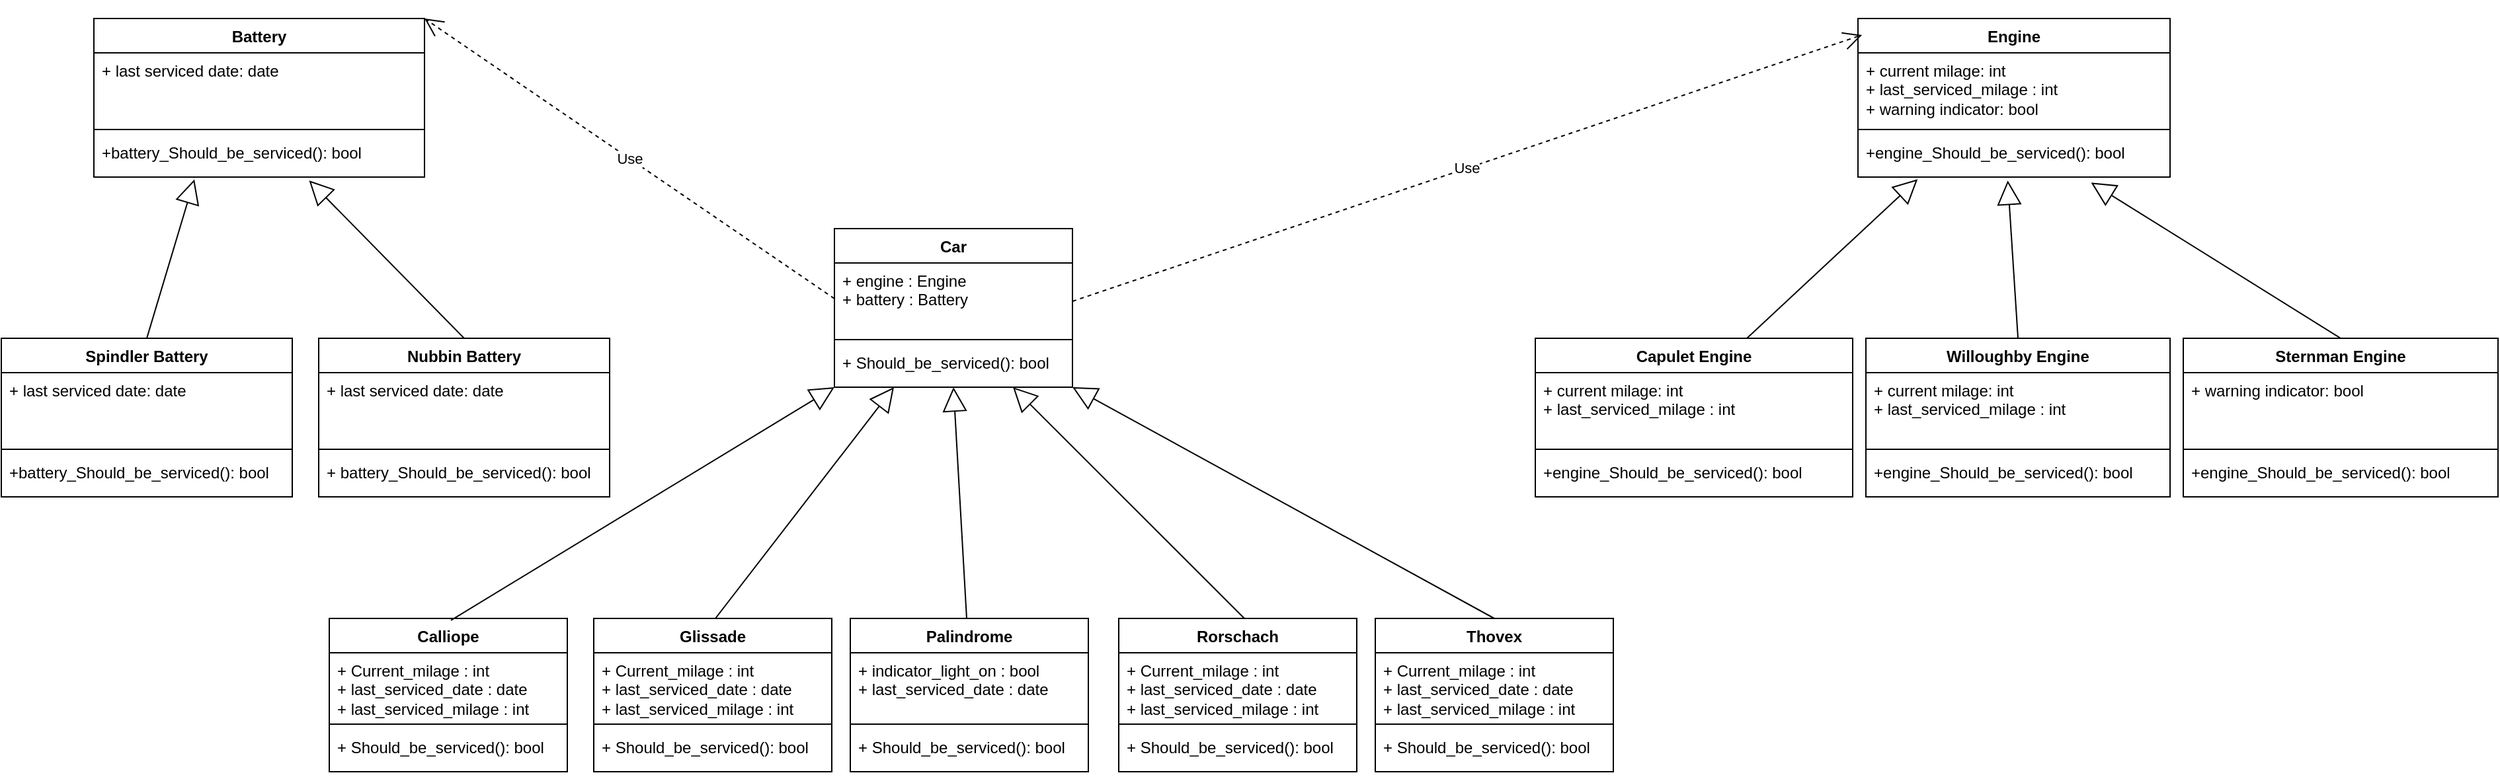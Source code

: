 <mxfile version="21.1.8" type="github">
  <diagram id="C5RBs43oDa-KdzZeNtuy" name="Page-1">
    <mxGraphModel dx="1735" dy="1105" grid="1" gridSize="10" guides="1" tooltips="1" connect="1" arrows="1" fold="1" page="1" pageScale="1" pageWidth="827" pageHeight="1169" math="0" shadow="0">
      <root>
        <mxCell id="WIyWlLk6GJQsqaUBKTNV-0" />
        <mxCell id="WIyWlLk6GJQsqaUBKTNV-1" parent="WIyWlLk6GJQsqaUBKTNV-0" />
        <mxCell id="P4AkVwjmFSuEI7K6igAC-5" value="Engine" style="swimlane;fontStyle=1;align=center;verticalAlign=top;childLayout=stackLayout;horizontal=1;startSize=26;horizontalStack=0;resizeParent=1;resizeParentMax=0;resizeLast=0;collapsible=1;marginBottom=0;whiteSpace=wrap;html=1;" vertex="1" parent="WIyWlLk6GJQsqaUBKTNV-1">
          <mxGeometry x="1584" y="130" width="236" height="120" as="geometry" />
        </mxCell>
        <mxCell id="P4AkVwjmFSuEI7K6igAC-6" value="+ current milage: int&lt;br&gt;+ last_serviced_milage : int&lt;br&gt;+ warning indicator: bool" style="text;strokeColor=none;fillColor=none;align=left;verticalAlign=top;spacingLeft=4;spacingRight=4;overflow=hidden;rotatable=0;points=[[0,0.5],[1,0.5]];portConstraint=eastwest;whiteSpace=wrap;html=1;" vertex="1" parent="P4AkVwjmFSuEI7K6igAC-5">
          <mxGeometry y="26" width="236" height="54" as="geometry" />
        </mxCell>
        <mxCell id="P4AkVwjmFSuEI7K6igAC-7" value="" style="line;strokeWidth=1;fillColor=none;align=left;verticalAlign=middle;spacingTop=-1;spacingLeft=3;spacingRight=3;rotatable=0;labelPosition=right;points=[];portConstraint=eastwest;strokeColor=inherit;" vertex="1" parent="P4AkVwjmFSuEI7K6igAC-5">
          <mxGeometry y="80" width="236" height="8" as="geometry" />
        </mxCell>
        <mxCell id="P4AkVwjmFSuEI7K6igAC-8" value="+engine_Should_be_serviced(): bool" style="text;strokeColor=none;fillColor=none;align=left;verticalAlign=top;spacingLeft=4;spacingRight=4;overflow=hidden;rotatable=0;points=[[0,0.5],[1,0.5]];portConstraint=eastwest;whiteSpace=wrap;html=1;" vertex="1" parent="P4AkVwjmFSuEI7K6igAC-5">
          <mxGeometry y="88" width="236" height="32" as="geometry" />
        </mxCell>
        <mxCell id="P4AkVwjmFSuEI7K6igAC-9" value="Battery" style="swimlane;fontStyle=1;align=center;verticalAlign=top;childLayout=stackLayout;horizontal=1;startSize=26;horizontalStack=0;resizeParent=1;resizeParentMax=0;resizeLast=0;collapsible=1;marginBottom=0;whiteSpace=wrap;html=1;" vertex="1" parent="WIyWlLk6GJQsqaUBKTNV-1">
          <mxGeometry x="250" y="130" width="250" height="120" as="geometry" />
        </mxCell>
        <mxCell id="P4AkVwjmFSuEI7K6igAC-10" value="+ last serviced date: date&lt;br&gt;" style="text;strokeColor=none;fillColor=none;align=left;verticalAlign=top;spacingLeft=4;spacingRight=4;overflow=hidden;rotatable=0;points=[[0,0.5],[1,0.5]];portConstraint=eastwest;whiteSpace=wrap;html=1;" vertex="1" parent="P4AkVwjmFSuEI7K6igAC-9">
          <mxGeometry y="26" width="250" height="54" as="geometry" />
        </mxCell>
        <mxCell id="P4AkVwjmFSuEI7K6igAC-11" value="" style="line;strokeWidth=1;fillColor=none;align=left;verticalAlign=middle;spacingTop=-1;spacingLeft=3;spacingRight=3;rotatable=0;labelPosition=right;points=[];portConstraint=eastwest;strokeColor=inherit;" vertex="1" parent="P4AkVwjmFSuEI7K6igAC-9">
          <mxGeometry y="80" width="250" height="8" as="geometry" />
        </mxCell>
        <mxCell id="P4AkVwjmFSuEI7K6igAC-12" value="+battery_Should_be_serviced(): bool" style="text;strokeColor=none;fillColor=none;align=left;verticalAlign=top;spacingLeft=4;spacingRight=4;overflow=hidden;rotatable=0;points=[[0,0.5],[1,0.5]];portConstraint=eastwest;whiteSpace=wrap;html=1;" vertex="1" parent="P4AkVwjmFSuEI7K6igAC-9">
          <mxGeometry y="88" width="250" height="32" as="geometry" />
        </mxCell>
        <mxCell id="P4AkVwjmFSuEI7K6igAC-13" value="Car" style="swimlane;fontStyle=1;align=center;verticalAlign=top;childLayout=stackLayout;horizontal=1;startSize=26;horizontalStack=0;resizeParent=1;resizeParentMax=0;resizeLast=0;collapsible=1;marginBottom=0;whiteSpace=wrap;html=1;" vertex="1" parent="WIyWlLk6GJQsqaUBKTNV-1">
          <mxGeometry x="810" y="289" width="180" height="120" as="geometry" />
        </mxCell>
        <mxCell id="P4AkVwjmFSuEI7K6igAC-14" value="+ engine : Engine&lt;br&gt;+ battery : Battery" style="text;strokeColor=none;fillColor=none;align=left;verticalAlign=top;spacingLeft=4;spacingRight=4;overflow=hidden;rotatable=0;points=[[0,0.5],[1,0.5]];portConstraint=eastwest;whiteSpace=wrap;html=1;" vertex="1" parent="P4AkVwjmFSuEI7K6igAC-13">
          <mxGeometry y="26" width="180" height="54" as="geometry" />
        </mxCell>
        <mxCell id="P4AkVwjmFSuEI7K6igAC-15" value="" style="line;strokeWidth=1;fillColor=none;align=left;verticalAlign=middle;spacingTop=-1;spacingLeft=3;spacingRight=3;rotatable=0;labelPosition=right;points=[];portConstraint=eastwest;strokeColor=inherit;" vertex="1" parent="P4AkVwjmFSuEI7K6igAC-13">
          <mxGeometry y="80" width="180" height="8" as="geometry" />
        </mxCell>
        <mxCell id="P4AkVwjmFSuEI7K6igAC-16" value="+ Should_be_serviced(): bool" style="text;strokeColor=none;fillColor=none;align=left;verticalAlign=top;spacingLeft=4;spacingRight=4;overflow=hidden;rotatable=0;points=[[0,0.5],[1,0.5]];portConstraint=eastwest;whiteSpace=wrap;html=1;" vertex="1" parent="P4AkVwjmFSuEI7K6igAC-13">
          <mxGeometry y="88" width="180" height="32" as="geometry" />
        </mxCell>
        <mxCell id="P4AkVwjmFSuEI7K6igAC-17" value="Capulet Engine" style="swimlane;fontStyle=1;align=center;verticalAlign=top;childLayout=stackLayout;horizontal=1;startSize=26;horizontalStack=0;resizeParent=1;resizeParentMax=0;resizeLast=0;collapsible=1;marginBottom=0;whiteSpace=wrap;html=1;" vertex="1" parent="WIyWlLk6GJQsqaUBKTNV-1">
          <mxGeometry x="1340" y="372" width="240" height="120" as="geometry" />
        </mxCell>
        <mxCell id="P4AkVwjmFSuEI7K6igAC-18" value="+ current milage: int&lt;br&gt;+ last_serviced_milage : int&lt;br&gt;" style="text;strokeColor=none;fillColor=none;align=left;verticalAlign=top;spacingLeft=4;spacingRight=4;overflow=hidden;rotatable=0;points=[[0,0.5],[1,0.5]];portConstraint=eastwest;whiteSpace=wrap;html=1;" vertex="1" parent="P4AkVwjmFSuEI7K6igAC-17">
          <mxGeometry y="26" width="240" height="54" as="geometry" />
        </mxCell>
        <mxCell id="P4AkVwjmFSuEI7K6igAC-19" value="" style="line;strokeWidth=1;fillColor=none;align=left;verticalAlign=middle;spacingTop=-1;spacingLeft=3;spacingRight=3;rotatable=0;labelPosition=right;points=[];portConstraint=eastwest;strokeColor=inherit;" vertex="1" parent="P4AkVwjmFSuEI7K6igAC-17">
          <mxGeometry y="80" width="240" height="8" as="geometry" />
        </mxCell>
        <mxCell id="P4AkVwjmFSuEI7K6igAC-20" value="+engine_Should_be_serviced(): bool" style="text;strokeColor=none;fillColor=none;align=left;verticalAlign=top;spacingLeft=4;spacingRight=4;overflow=hidden;rotatable=0;points=[[0,0.5],[1,0.5]];portConstraint=eastwest;whiteSpace=wrap;html=1;" vertex="1" parent="P4AkVwjmFSuEI7K6igAC-17">
          <mxGeometry y="88" width="240" height="32" as="geometry" />
        </mxCell>
        <mxCell id="P4AkVwjmFSuEI7K6igAC-21" value="Willoughby Engine" style="swimlane;fontStyle=1;align=center;verticalAlign=top;childLayout=stackLayout;horizontal=1;startSize=26;horizontalStack=0;resizeParent=1;resizeParentMax=0;resizeLast=0;collapsible=1;marginBottom=0;whiteSpace=wrap;html=1;" vertex="1" parent="WIyWlLk6GJQsqaUBKTNV-1">
          <mxGeometry x="1590" y="372" width="230" height="120" as="geometry" />
        </mxCell>
        <mxCell id="P4AkVwjmFSuEI7K6igAC-22" value="+ current milage: int&lt;br&gt;+ last_serviced_milage : int&lt;br&gt;" style="text;strokeColor=none;fillColor=none;align=left;verticalAlign=top;spacingLeft=4;spacingRight=4;overflow=hidden;rotatable=0;points=[[0,0.5],[1,0.5]];portConstraint=eastwest;whiteSpace=wrap;html=1;" vertex="1" parent="P4AkVwjmFSuEI7K6igAC-21">
          <mxGeometry y="26" width="230" height="54" as="geometry" />
        </mxCell>
        <mxCell id="P4AkVwjmFSuEI7K6igAC-23" value="" style="line;strokeWidth=1;fillColor=none;align=left;verticalAlign=middle;spacingTop=-1;spacingLeft=3;spacingRight=3;rotatable=0;labelPosition=right;points=[];portConstraint=eastwest;strokeColor=inherit;" vertex="1" parent="P4AkVwjmFSuEI7K6igAC-21">
          <mxGeometry y="80" width="230" height="8" as="geometry" />
        </mxCell>
        <mxCell id="P4AkVwjmFSuEI7K6igAC-24" value="+engine_Should_be_serviced(): bool" style="text;strokeColor=none;fillColor=none;align=left;verticalAlign=top;spacingLeft=4;spacingRight=4;overflow=hidden;rotatable=0;points=[[0,0.5],[1,0.5]];portConstraint=eastwest;whiteSpace=wrap;html=1;" vertex="1" parent="P4AkVwjmFSuEI7K6igAC-21">
          <mxGeometry y="88" width="230" height="32" as="geometry" />
        </mxCell>
        <mxCell id="P4AkVwjmFSuEI7K6igAC-25" value="Sternman Engine" style="swimlane;fontStyle=1;align=center;verticalAlign=top;childLayout=stackLayout;horizontal=1;startSize=26;horizontalStack=0;resizeParent=1;resizeParentMax=0;resizeLast=0;collapsible=1;marginBottom=0;whiteSpace=wrap;html=1;" vertex="1" parent="WIyWlLk6GJQsqaUBKTNV-1">
          <mxGeometry x="1830" y="372" width="238" height="120" as="geometry" />
        </mxCell>
        <mxCell id="P4AkVwjmFSuEI7K6igAC-26" value="+ warning indicator: bool" style="text;strokeColor=none;fillColor=none;align=left;verticalAlign=top;spacingLeft=4;spacingRight=4;overflow=hidden;rotatable=0;points=[[0,0.5],[1,0.5]];portConstraint=eastwest;whiteSpace=wrap;html=1;" vertex="1" parent="P4AkVwjmFSuEI7K6igAC-25">
          <mxGeometry y="26" width="238" height="54" as="geometry" />
        </mxCell>
        <mxCell id="P4AkVwjmFSuEI7K6igAC-27" value="" style="line;strokeWidth=1;fillColor=none;align=left;verticalAlign=middle;spacingTop=-1;spacingLeft=3;spacingRight=3;rotatable=0;labelPosition=right;points=[];portConstraint=eastwest;strokeColor=inherit;" vertex="1" parent="P4AkVwjmFSuEI7K6igAC-25">
          <mxGeometry y="80" width="238" height="8" as="geometry" />
        </mxCell>
        <mxCell id="P4AkVwjmFSuEI7K6igAC-28" value="+engine_Should_be_serviced(): bool" style="text;strokeColor=none;fillColor=none;align=left;verticalAlign=top;spacingLeft=4;spacingRight=4;overflow=hidden;rotatable=0;points=[[0,0.5],[1,0.5]];portConstraint=eastwest;whiteSpace=wrap;html=1;" vertex="1" parent="P4AkVwjmFSuEI7K6igAC-25">
          <mxGeometry y="88" width="238" height="32" as="geometry" />
        </mxCell>
        <mxCell id="P4AkVwjmFSuEI7K6igAC-29" value="Spindler Battery" style="swimlane;fontStyle=1;align=center;verticalAlign=top;childLayout=stackLayout;horizontal=1;startSize=26;horizontalStack=0;resizeParent=1;resizeParentMax=0;resizeLast=0;collapsible=1;marginBottom=0;whiteSpace=wrap;html=1;" vertex="1" parent="WIyWlLk6GJQsqaUBKTNV-1">
          <mxGeometry x="180" y="372" width="220" height="120" as="geometry" />
        </mxCell>
        <mxCell id="P4AkVwjmFSuEI7K6igAC-30" value="+ last serviced date: date&lt;br&gt;" style="text;strokeColor=none;fillColor=none;align=left;verticalAlign=top;spacingLeft=4;spacingRight=4;overflow=hidden;rotatable=0;points=[[0,0.5],[1,0.5]];portConstraint=eastwest;whiteSpace=wrap;html=1;" vertex="1" parent="P4AkVwjmFSuEI7K6igAC-29">
          <mxGeometry y="26" width="220" height="54" as="geometry" />
        </mxCell>
        <mxCell id="P4AkVwjmFSuEI7K6igAC-31" value="" style="line;strokeWidth=1;fillColor=none;align=left;verticalAlign=middle;spacingTop=-1;spacingLeft=3;spacingRight=3;rotatable=0;labelPosition=right;points=[];portConstraint=eastwest;strokeColor=inherit;" vertex="1" parent="P4AkVwjmFSuEI7K6igAC-29">
          <mxGeometry y="80" width="220" height="8" as="geometry" />
        </mxCell>
        <mxCell id="P4AkVwjmFSuEI7K6igAC-32" value="+battery_Should_be_serviced(): bool" style="text;strokeColor=none;fillColor=none;align=left;verticalAlign=top;spacingLeft=4;spacingRight=4;overflow=hidden;rotatable=0;points=[[0,0.5],[1,0.5]];portConstraint=eastwest;whiteSpace=wrap;html=1;" vertex="1" parent="P4AkVwjmFSuEI7K6igAC-29">
          <mxGeometry y="88" width="220" height="32" as="geometry" />
        </mxCell>
        <mxCell id="P4AkVwjmFSuEI7K6igAC-33" value="Nubbin Battery" style="swimlane;fontStyle=1;align=center;verticalAlign=top;childLayout=stackLayout;horizontal=1;startSize=26;horizontalStack=0;resizeParent=1;resizeParentMax=0;resizeLast=0;collapsible=1;marginBottom=0;whiteSpace=wrap;html=1;" vertex="1" parent="WIyWlLk6GJQsqaUBKTNV-1">
          <mxGeometry x="420" y="372" width="220" height="120" as="geometry" />
        </mxCell>
        <mxCell id="P4AkVwjmFSuEI7K6igAC-34" value="+ last serviced date: date&lt;br&gt;" style="text;strokeColor=none;fillColor=none;align=left;verticalAlign=top;spacingLeft=4;spacingRight=4;overflow=hidden;rotatable=0;points=[[0,0.5],[1,0.5]];portConstraint=eastwest;whiteSpace=wrap;html=1;" vertex="1" parent="P4AkVwjmFSuEI7K6igAC-33">
          <mxGeometry y="26" width="220" height="54" as="geometry" />
        </mxCell>
        <mxCell id="P4AkVwjmFSuEI7K6igAC-35" value="" style="line;strokeWidth=1;fillColor=none;align=left;verticalAlign=middle;spacingTop=-1;spacingLeft=3;spacingRight=3;rotatable=0;labelPosition=right;points=[];portConstraint=eastwest;strokeColor=inherit;" vertex="1" parent="P4AkVwjmFSuEI7K6igAC-33">
          <mxGeometry y="80" width="220" height="8" as="geometry" />
        </mxCell>
        <mxCell id="P4AkVwjmFSuEI7K6igAC-36" value="+ battery_Should_be_serviced(): bool" style="text;strokeColor=none;fillColor=none;align=left;verticalAlign=top;spacingLeft=4;spacingRight=4;overflow=hidden;rotatable=0;points=[[0,0.5],[1,0.5]];portConstraint=eastwest;whiteSpace=wrap;html=1;" vertex="1" parent="P4AkVwjmFSuEI7K6igAC-33">
          <mxGeometry y="88" width="220" height="32" as="geometry" />
        </mxCell>
        <mxCell id="P4AkVwjmFSuEI7K6igAC-37" value="" style="endArrow=block;endSize=16;endFill=0;html=1;rounded=0;exitX=0.5;exitY=0;exitDx=0;exitDy=0;entryX=0.273;entryY=1.05;entryDx=0;entryDy=0;entryPerimeter=0;" edge="1" parent="WIyWlLk6GJQsqaUBKTNV-1">
          <mxGeometry width="160" relative="1" as="geometry">
            <mxPoint x="1500" y="372" as="sourcePoint" />
            <mxPoint x="1629.14" y="251.6" as="targetPoint" />
          </mxGeometry>
        </mxCell>
        <mxCell id="P4AkVwjmFSuEI7K6igAC-38" value="" style="endArrow=block;endSize=16;endFill=0;html=1;rounded=0;exitX=0.5;exitY=0;exitDx=0;exitDy=0;entryX=0.48;entryY=1.081;entryDx=0;entryDy=0;entryPerimeter=0;" edge="1" parent="WIyWlLk6GJQsqaUBKTNV-1" source="P4AkVwjmFSuEI7K6igAC-21" target="P4AkVwjmFSuEI7K6igAC-8">
          <mxGeometry width="160" relative="1" as="geometry">
            <mxPoint x="1510" y="382" as="sourcePoint" />
            <mxPoint x="1654" y="262" as="targetPoint" />
          </mxGeometry>
        </mxCell>
        <mxCell id="P4AkVwjmFSuEI7K6igAC-39" value="" style="endArrow=block;endSize=16;endFill=0;html=1;rounded=0;exitX=0.5;exitY=0;exitDx=0;exitDy=0;entryX=0.747;entryY=1.131;entryDx=0;entryDy=0;entryPerimeter=0;" edge="1" parent="WIyWlLk6GJQsqaUBKTNV-1" source="P4AkVwjmFSuEI7K6igAC-25" target="P4AkVwjmFSuEI7K6igAC-8">
          <mxGeometry width="160" relative="1" as="geometry">
            <mxPoint x="1520" y="392" as="sourcePoint" />
            <mxPoint x="1649.14" y="271.6" as="targetPoint" />
          </mxGeometry>
        </mxCell>
        <mxCell id="P4AkVwjmFSuEI7K6igAC-40" value="" style="endArrow=block;endSize=16;endFill=0;html=1;rounded=0;exitX=0.5;exitY=0;exitDx=0;exitDy=0;entryX=0.304;entryY=1.056;entryDx=0;entryDy=0;entryPerimeter=0;" edge="1" parent="WIyWlLk6GJQsqaUBKTNV-1" source="P4AkVwjmFSuEI7K6igAC-29" target="P4AkVwjmFSuEI7K6igAC-12">
          <mxGeometry width="160" relative="1" as="geometry">
            <mxPoint x="-264" y="402" as="sourcePoint" />
            <mxPoint x="-134.86" y="281.6" as="targetPoint" />
          </mxGeometry>
        </mxCell>
        <mxCell id="P4AkVwjmFSuEI7K6igAC-41" value="" style="endArrow=block;endSize=16;endFill=0;html=1;rounded=0;exitX=0.5;exitY=0;exitDx=0;exitDy=0;entryX=0.651;entryY=1.081;entryDx=0;entryDy=0;entryPerimeter=0;" edge="1" parent="WIyWlLk6GJQsqaUBKTNV-1" source="P4AkVwjmFSuEI7K6igAC-33" target="P4AkVwjmFSuEI7K6igAC-12">
          <mxGeometry width="160" relative="1" as="geometry">
            <mxPoint x="-254" y="412" as="sourcePoint" />
            <mxPoint x="-124.86" y="291.6" as="targetPoint" />
          </mxGeometry>
        </mxCell>
        <mxCell id="P4AkVwjmFSuEI7K6igAC-42" value="Use" style="endArrow=open;endSize=12;dashed=1;html=1;rounded=0;entryX=0.013;entryY=0.104;entryDx=0;entryDy=0;entryPerimeter=0;" edge="1" parent="WIyWlLk6GJQsqaUBKTNV-1" target="P4AkVwjmFSuEI7K6igAC-5">
          <mxGeometry width="160" relative="1" as="geometry">
            <mxPoint x="990" y="344" as="sourcePoint" />
            <mxPoint x="1934" y="552" as="targetPoint" />
          </mxGeometry>
        </mxCell>
        <mxCell id="P4AkVwjmFSuEI7K6igAC-43" value="Use" style="endArrow=open;endSize=12;dashed=1;html=1;rounded=0;exitX=0;exitY=0.5;exitDx=0;exitDy=0;entryX=1;entryY=0;entryDx=0;entryDy=0;" edge="1" parent="WIyWlLk6GJQsqaUBKTNV-1" source="P4AkVwjmFSuEI7K6igAC-14" target="P4AkVwjmFSuEI7K6igAC-9">
          <mxGeometry width="160" relative="1" as="geometry">
            <mxPoint x="1373" y="367" as="sourcePoint" />
            <mxPoint x="1596" y="384" as="targetPoint" />
          </mxGeometry>
        </mxCell>
        <mxCell id="P4AkVwjmFSuEI7K6igAC-44" value="Palindrome" style="swimlane;fontStyle=1;align=center;verticalAlign=top;childLayout=stackLayout;horizontal=1;startSize=26;horizontalStack=0;resizeParent=1;resizeParentMax=0;resizeLast=0;collapsible=1;marginBottom=0;whiteSpace=wrap;html=1;" vertex="1" parent="WIyWlLk6GJQsqaUBKTNV-1">
          <mxGeometry x="822" y="584" width="180" height="116" as="geometry" />
        </mxCell>
        <mxCell id="P4AkVwjmFSuEI7K6igAC-45" value="+ indicator_light_on : bool&lt;br&gt;+ last_serviced_date : date" style="text;strokeColor=none;fillColor=none;align=left;verticalAlign=top;spacingLeft=4;spacingRight=4;overflow=hidden;rotatable=0;points=[[0,0.5],[1,0.5]];portConstraint=eastwest;whiteSpace=wrap;html=1;" vertex="1" parent="P4AkVwjmFSuEI7K6igAC-44">
          <mxGeometry y="26" width="180" height="50" as="geometry" />
        </mxCell>
        <mxCell id="P4AkVwjmFSuEI7K6igAC-46" value="" style="line;strokeWidth=1;fillColor=none;align=left;verticalAlign=middle;spacingTop=-1;spacingLeft=3;spacingRight=3;rotatable=0;labelPosition=right;points=[];portConstraint=eastwest;strokeColor=inherit;" vertex="1" parent="P4AkVwjmFSuEI7K6igAC-44">
          <mxGeometry y="76" width="180" height="8" as="geometry" />
        </mxCell>
        <mxCell id="P4AkVwjmFSuEI7K6igAC-47" value="+ Should_be_serviced(): bool" style="text;strokeColor=none;fillColor=none;align=left;verticalAlign=top;spacingLeft=4;spacingRight=4;overflow=hidden;rotatable=0;points=[[0,0.5],[1,0.5]];portConstraint=eastwest;whiteSpace=wrap;html=1;" vertex="1" parent="P4AkVwjmFSuEI7K6igAC-44">
          <mxGeometry y="84" width="180" height="32" as="geometry" />
        </mxCell>
        <mxCell id="P4AkVwjmFSuEI7K6igAC-48" value="Calliope" style="swimlane;fontStyle=1;align=center;verticalAlign=top;childLayout=stackLayout;horizontal=1;startSize=26;horizontalStack=0;resizeParent=1;resizeParentMax=0;resizeLast=0;collapsible=1;marginBottom=0;whiteSpace=wrap;html=1;" vertex="1" parent="WIyWlLk6GJQsqaUBKTNV-1">
          <mxGeometry x="428" y="584" width="180" height="116" as="geometry" />
        </mxCell>
        <mxCell id="P4AkVwjmFSuEI7K6igAC-49" value="+ Current_milage : int&lt;br&gt;+ last_serviced_date : date&lt;br&gt;+ last_serviced_milage : int" style="text;strokeColor=none;fillColor=none;align=left;verticalAlign=top;spacingLeft=4;spacingRight=4;overflow=hidden;rotatable=0;points=[[0,0.5],[1,0.5]];portConstraint=eastwest;whiteSpace=wrap;html=1;" vertex="1" parent="P4AkVwjmFSuEI7K6igAC-48">
          <mxGeometry y="26" width="180" height="50" as="geometry" />
        </mxCell>
        <mxCell id="P4AkVwjmFSuEI7K6igAC-50" value="" style="line;strokeWidth=1;fillColor=none;align=left;verticalAlign=middle;spacingTop=-1;spacingLeft=3;spacingRight=3;rotatable=0;labelPosition=right;points=[];portConstraint=eastwest;strokeColor=inherit;" vertex="1" parent="P4AkVwjmFSuEI7K6igAC-48">
          <mxGeometry y="76" width="180" height="8" as="geometry" />
        </mxCell>
        <mxCell id="P4AkVwjmFSuEI7K6igAC-51" value="+ Should_be_serviced(): bool" style="text;strokeColor=none;fillColor=none;align=left;verticalAlign=top;spacingLeft=4;spacingRight=4;overflow=hidden;rotatable=0;points=[[0,0.5],[1,0.5]];portConstraint=eastwest;whiteSpace=wrap;html=1;" vertex="1" parent="P4AkVwjmFSuEI7K6igAC-48">
          <mxGeometry y="84" width="180" height="32" as="geometry" />
        </mxCell>
        <mxCell id="P4AkVwjmFSuEI7K6igAC-52" value="Glissade" style="swimlane;fontStyle=1;align=center;verticalAlign=top;childLayout=stackLayout;horizontal=1;startSize=26;horizontalStack=0;resizeParent=1;resizeParentMax=0;resizeLast=0;collapsible=1;marginBottom=0;whiteSpace=wrap;html=1;" vertex="1" parent="WIyWlLk6GJQsqaUBKTNV-1">
          <mxGeometry x="628" y="584" width="180" height="116" as="geometry" />
        </mxCell>
        <mxCell id="P4AkVwjmFSuEI7K6igAC-53" value="+ Current_milage : int&lt;br style=&quot;border-color: var(--border-color);&quot;&gt;+ last_serviced_date : date&lt;br style=&quot;border-color: var(--border-color);&quot;&gt;+ last_serviced_milage : int" style="text;strokeColor=none;fillColor=none;align=left;verticalAlign=top;spacingLeft=4;spacingRight=4;overflow=hidden;rotatable=0;points=[[0,0.5],[1,0.5]];portConstraint=eastwest;whiteSpace=wrap;html=1;" vertex="1" parent="P4AkVwjmFSuEI7K6igAC-52">
          <mxGeometry y="26" width="180" height="50" as="geometry" />
        </mxCell>
        <mxCell id="P4AkVwjmFSuEI7K6igAC-54" value="" style="line;strokeWidth=1;fillColor=none;align=left;verticalAlign=middle;spacingTop=-1;spacingLeft=3;spacingRight=3;rotatable=0;labelPosition=right;points=[];portConstraint=eastwest;strokeColor=inherit;" vertex="1" parent="P4AkVwjmFSuEI7K6igAC-52">
          <mxGeometry y="76" width="180" height="8" as="geometry" />
        </mxCell>
        <mxCell id="P4AkVwjmFSuEI7K6igAC-55" value="+ Should_be_serviced(): bool" style="text;strokeColor=none;fillColor=none;align=left;verticalAlign=top;spacingLeft=4;spacingRight=4;overflow=hidden;rotatable=0;points=[[0,0.5],[1,0.5]];portConstraint=eastwest;whiteSpace=wrap;html=1;" vertex="1" parent="P4AkVwjmFSuEI7K6igAC-52">
          <mxGeometry y="84" width="180" height="32" as="geometry" />
        </mxCell>
        <mxCell id="P4AkVwjmFSuEI7K6igAC-56" value="Thovex" style="swimlane;fontStyle=1;align=center;verticalAlign=top;childLayout=stackLayout;horizontal=1;startSize=26;horizontalStack=0;resizeParent=1;resizeParentMax=0;resizeLast=0;collapsible=1;marginBottom=0;whiteSpace=wrap;html=1;" vertex="1" parent="WIyWlLk6GJQsqaUBKTNV-1">
          <mxGeometry x="1219" y="584" width="180" height="116" as="geometry" />
        </mxCell>
        <mxCell id="P4AkVwjmFSuEI7K6igAC-57" value="+ Current_milage : int&lt;br style=&quot;border-color: var(--border-color);&quot;&gt;+ last_serviced_date : date&lt;br style=&quot;border-color: var(--border-color);&quot;&gt;+ last_serviced_milage : int" style="text;strokeColor=none;fillColor=none;align=left;verticalAlign=top;spacingLeft=4;spacingRight=4;overflow=hidden;rotatable=0;points=[[0,0.5],[1,0.5]];portConstraint=eastwest;whiteSpace=wrap;html=1;" vertex="1" parent="P4AkVwjmFSuEI7K6igAC-56">
          <mxGeometry y="26" width="180" height="50" as="geometry" />
        </mxCell>
        <mxCell id="P4AkVwjmFSuEI7K6igAC-58" value="" style="line;strokeWidth=1;fillColor=none;align=left;verticalAlign=middle;spacingTop=-1;spacingLeft=3;spacingRight=3;rotatable=0;labelPosition=right;points=[];portConstraint=eastwest;strokeColor=inherit;" vertex="1" parent="P4AkVwjmFSuEI7K6igAC-56">
          <mxGeometry y="76" width="180" height="8" as="geometry" />
        </mxCell>
        <mxCell id="P4AkVwjmFSuEI7K6igAC-59" value="+ Should_be_serviced(): bool" style="text;strokeColor=none;fillColor=none;align=left;verticalAlign=top;spacingLeft=4;spacingRight=4;overflow=hidden;rotatable=0;points=[[0,0.5],[1,0.5]];portConstraint=eastwest;whiteSpace=wrap;html=1;" vertex="1" parent="P4AkVwjmFSuEI7K6igAC-56">
          <mxGeometry y="84" width="180" height="32" as="geometry" />
        </mxCell>
        <mxCell id="P4AkVwjmFSuEI7K6igAC-60" value="Rorschach" style="swimlane;fontStyle=1;align=center;verticalAlign=top;childLayout=stackLayout;horizontal=1;startSize=26;horizontalStack=0;resizeParent=1;resizeParentMax=0;resizeLast=0;collapsible=1;marginBottom=0;whiteSpace=wrap;html=1;" vertex="1" parent="WIyWlLk6GJQsqaUBKTNV-1">
          <mxGeometry x="1025" y="584" width="180" height="116" as="geometry" />
        </mxCell>
        <mxCell id="P4AkVwjmFSuEI7K6igAC-61" value="+ Current_milage : int&lt;br style=&quot;border-color: var(--border-color);&quot;&gt;+ last_serviced_date : date&lt;br style=&quot;border-color: var(--border-color);&quot;&gt;+ last_serviced_milage : int" style="text;strokeColor=none;fillColor=none;align=left;verticalAlign=top;spacingLeft=4;spacingRight=4;overflow=hidden;rotatable=0;points=[[0,0.5],[1,0.5]];portConstraint=eastwest;whiteSpace=wrap;html=1;" vertex="1" parent="P4AkVwjmFSuEI7K6igAC-60">
          <mxGeometry y="26" width="180" height="50" as="geometry" />
        </mxCell>
        <mxCell id="P4AkVwjmFSuEI7K6igAC-62" value="" style="line;strokeWidth=1;fillColor=none;align=left;verticalAlign=middle;spacingTop=-1;spacingLeft=3;spacingRight=3;rotatable=0;labelPosition=right;points=[];portConstraint=eastwest;strokeColor=inherit;" vertex="1" parent="P4AkVwjmFSuEI7K6igAC-60">
          <mxGeometry y="76" width="180" height="8" as="geometry" />
        </mxCell>
        <mxCell id="P4AkVwjmFSuEI7K6igAC-63" value="+ Should_be_serviced(): bool" style="text;strokeColor=none;fillColor=none;align=left;verticalAlign=top;spacingLeft=4;spacingRight=4;overflow=hidden;rotatable=0;points=[[0,0.5],[1,0.5]];portConstraint=eastwest;whiteSpace=wrap;html=1;" vertex="1" parent="P4AkVwjmFSuEI7K6igAC-60">
          <mxGeometry y="84" width="180" height="32" as="geometry" />
        </mxCell>
        <mxCell id="P4AkVwjmFSuEI7K6igAC-64" value="" style="endArrow=block;endSize=16;endFill=0;html=1;rounded=0;exitX=0.5;exitY=0;exitDx=0;exitDy=0;entryX=0;entryY=1;entryDx=0;entryDy=0;" edge="1" parent="WIyWlLk6GJQsqaUBKTNV-1" target="P4AkVwjmFSuEI7K6igAC-13">
          <mxGeometry width="160" relative="1" as="geometry">
            <mxPoint x="520" y="585.4" as="sourcePoint" />
            <mxPoint x="820" y="414" as="targetPoint" />
          </mxGeometry>
        </mxCell>
        <mxCell id="P4AkVwjmFSuEI7K6igAC-65" value="" style="endArrow=block;endSize=16;endFill=0;html=1;rounded=0;exitX=0.5;exitY=0;exitDx=0;exitDy=0;entryX=0.25;entryY=1;entryDx=0;entryDy=0;" edge="1" parent="WIyWlLk6GJQsqaUBKTNV-1" target="P4AkVwjmFSuEI7K6igAC-13">
          <mxGeometry width="160" relative="1" as="geometry">
            <mxPoint x="720" y="584" as="sourcePoint" />
            <mxPoint x="849.14" y="463.6" as="targetPoint" />
          </mxGeometry>
        </mxCell>
        <mxCell id="P4AkVwjmFSuEI7K6igAC-66" value="" style="endArrow=block;endSize=16;endFill=0;html=1;rounded=0;exitX=0.5;exitY=0;exitDx=0;exitDy=0;entryX=0.5;entryY=1;entryDx=0;entryDy=0;" edge="1" parent="WIyWlLk6GJQsqaUBKTNV-1" target="P4AkVwjmFSuEI7K6igAC-13">
          <mxGeometry width="160" relative="1" as="geometry">
            <mxPoint x="910" y="584" as="sourcePoint" />
            <mxPoint x="1039.14" y="463.6" as="targetPoint" />
          </mxGeometry>
        </mxCell>
        <mxCell id="P4AkVwjmFSuEI7K6igAC-67" value="" style="endArrow=block;endSize=16;endFill=0;html=1;rounded=0;exitX=0.5;exitY=0;exitDx=0;exitDy=0;entryX=0.75;entryY=1;entryDx=0;entryDy=0;" edge="1" parent="WIyWlLk6GJQsqaUBKTNV-1" target="P4AkVwjmFSuEI7K6igAC-13">
          <mxGeometry width="160" relative="1" as="geometry">
            <mxPoint x="1120" y="584" as="sourcePoint" />
            <mxPoint x="1249.14" y="463.6" as="targetPoint" />
          </mxGeometry>
        </mxCell>
        <mxCell id="P4AkVwjmFSuEI7K6igAC-68" value="" style="endArrow=block;endSize=16;endFill=0;html=1;rounded=0;exitX=0.5;exitY=0;exitDx=0;exitDy=0;entryX=1;entryY=1;entryDx=0;entryDy=0;" edge="1" parent="WIyWlLk6GJQsqaUBKTNV-1" source="P4AkVwjmFSuEI7K6igAC-56" target="P4AkVwjmFSuEI7K6igAC-13">
          <mxGeometry width="160" relative="1" as="geometry">
            <mxPoint x="1550" y="637" as="sourcePoint" />
            <mxPoint x="1679.14" y="516.6" as="targetPoint" />
          </mxGeometry>
        </mxCell>
      </root>
    </mxGraphModel>
  </diagram>
</mxfile>

